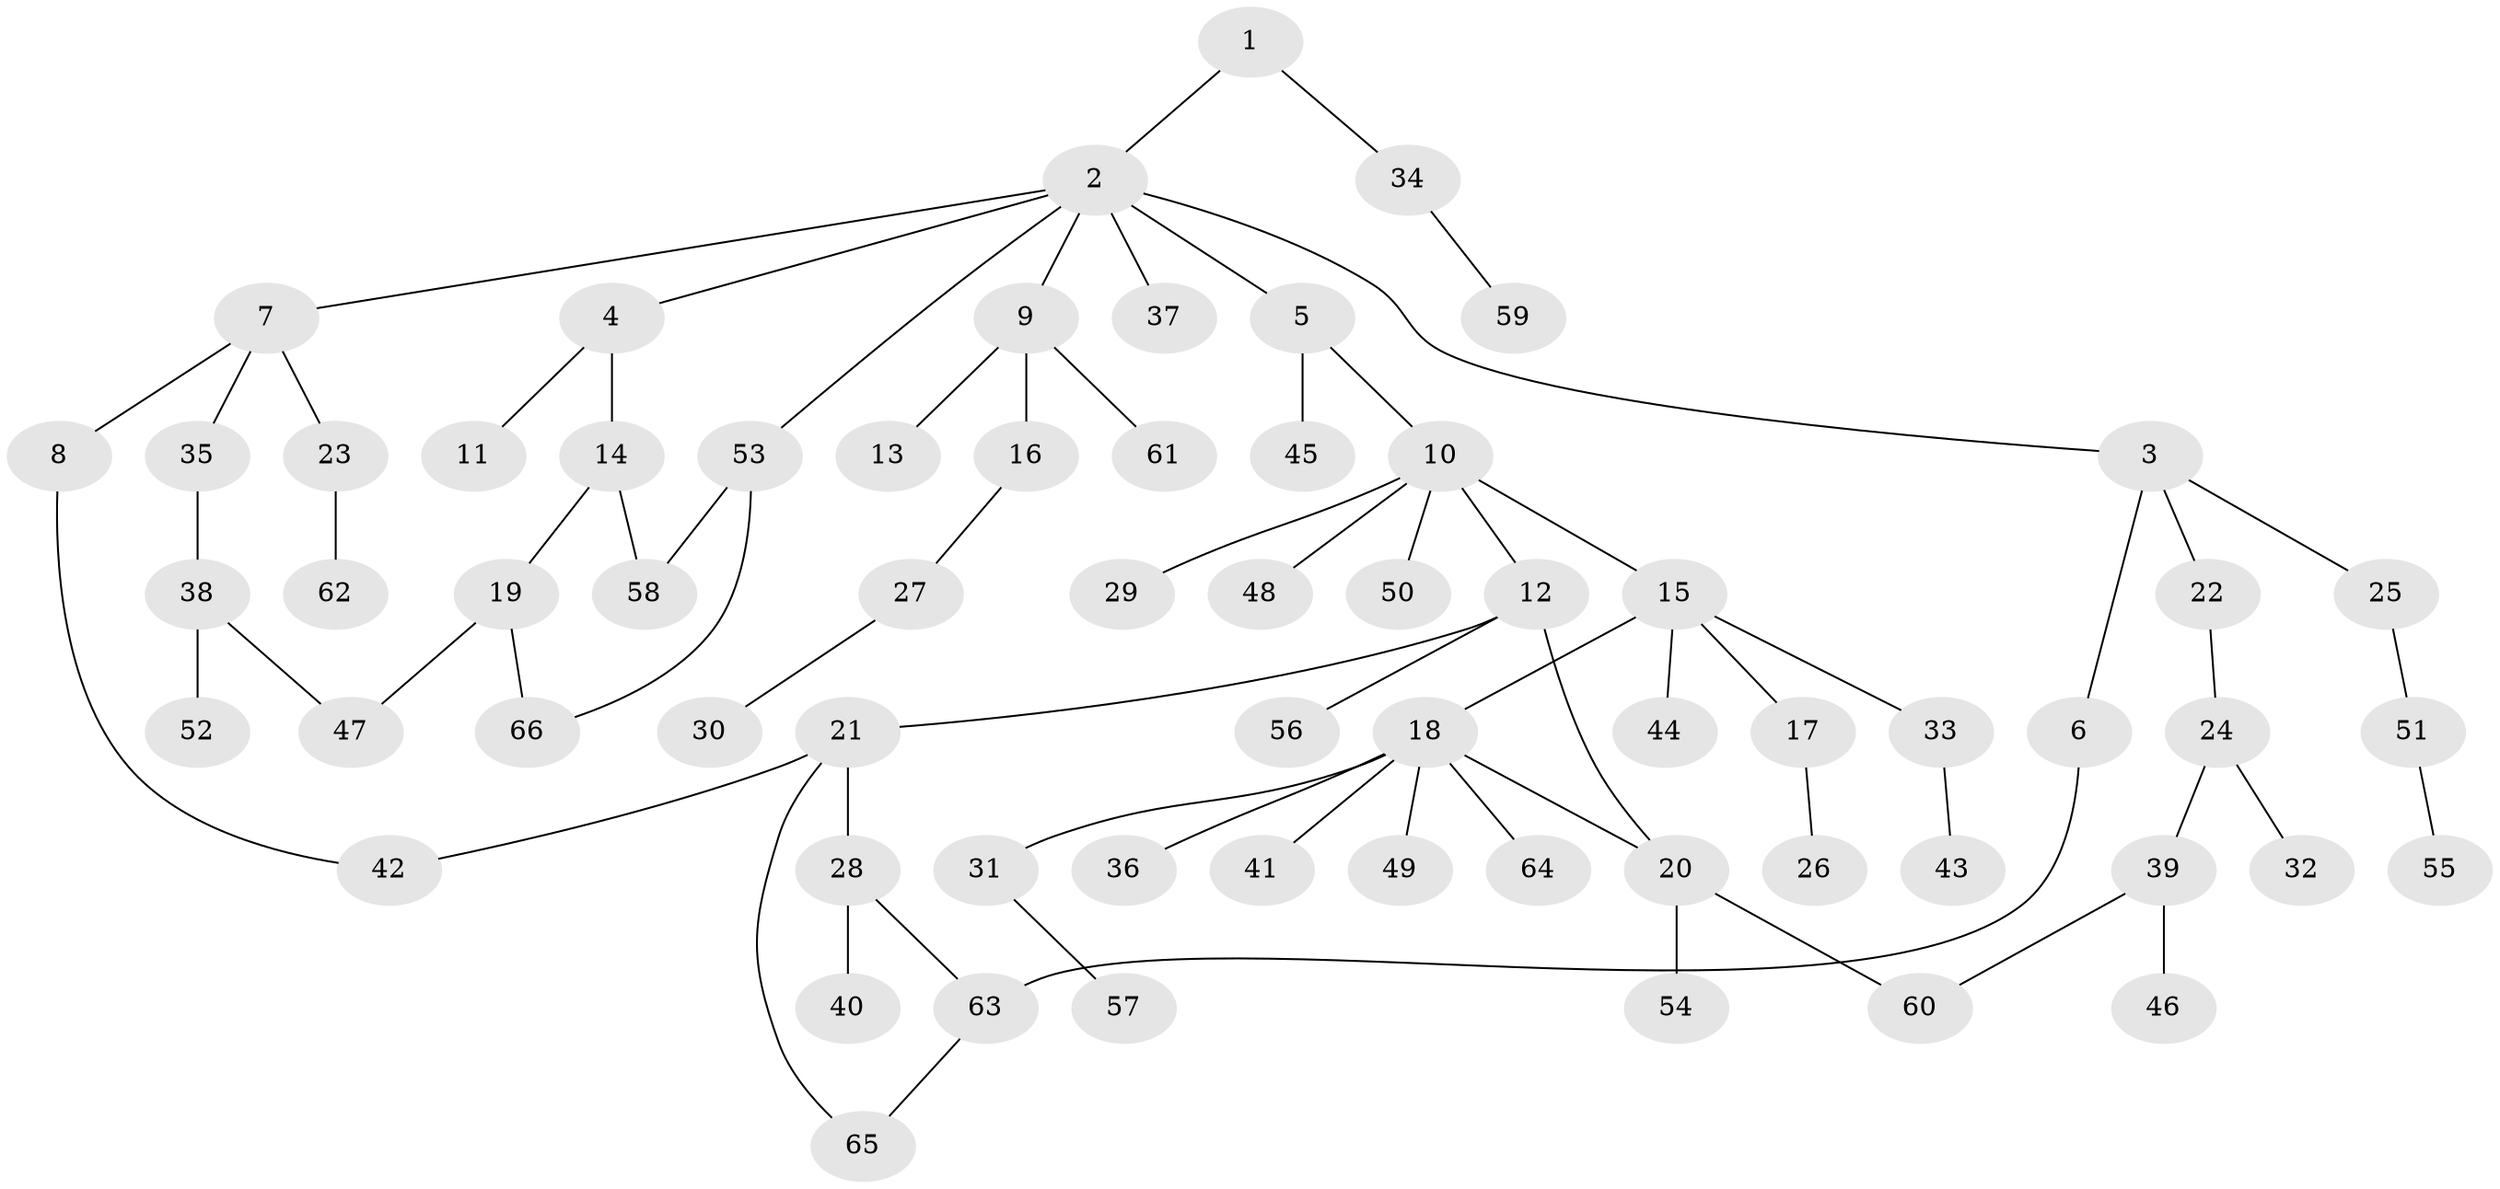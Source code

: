 // coarse degree distribution, {4: 0.14814814814814814, 2: 0.25925925925925924, 3: 0.14814814814814814, 1: 0.37037037037037035, 7: 0.037037037037037035, 5: 0.037037037037037035}
// Generated by graph-tools (version 1.1) at 2025/36/03/04/25 23:36:00]
// undirected, 66 vertices, 73 edges
graph export_dot {
  node [color=gray90,style=filled];
  1;
  2;
  3;
  4;
  5;
  6;
  7;
  8;
  9;
  10;
  11;
  12;
  13;
  14;
  15;
  16;
  17;
  18;
  19;
  20;
  21;
  22;
  23;
  24;
  25;
  26;
  27;
  28;
  29;
  30;
  31;
  32;
  33;
  34;
  35;
  36;
  37;
  38;
  39;
  40;
  41;
  42;
  43;
  44;
  45;
  46;
  47;
  48;
  49;
  50;
  51;
  52;
  53;
  54;
  55;
  56;
  57;
  58;
  59;
  60;
  61;
  62;
  63;
  64;
  65;
  66;
  1 -- 2;
  1 -- 34;
  2 -- 3;
  2 -- 4;
  2 -- 5;
  2 -- 7;
  2 -- 9;
  2 -- 37;
  2 -- 53;
  3 -- 6;
  3 -- 22;
  3 -- 25;
  4 -- 11;
  4 -- 14;
  5 -- 10;
  5 -- 45;
  6 -- 63;
  7 -- 8;
  7 -- 23;
  7 -- 35;
  8 -- 42;
  9 -- 13;
  9 -- 16;
  9 -- 61;
  10 -- 12;
  10 -- 15;
  10 -- 29;
  10 -- 48;
  10 -- 50;
  12 -- 21;
  12 -- 56;
  12 -- 20;
  14 -- 19;
  14 -- 58;
  15 -- 17;
  15 -- 18;
  15 -- 33;
  15 -- 44;
  16 -- 27;
  17 -- 26;
  18 -- 20;
  18 -- 31;
  18 -- 36;
  18 -- 41;
  18 -- 49;
  18 -- 64;
  19 -- 47;
  19 -- 66;
  20 -- 54;
  20 -- 60;
  21 -- 28;
  21 -- 65;
  21 -- 42;
  22 -- 24;
  23 -- 62;
  24 -- 32;
  24 -- 39;
  25 -- 51;
  27 -- 30;
  28 -- 40;
  28 -- 63;
  31 -- 57;
  33 -- 43;
  34 -- 59;
  35 -- 38;
  38 -- 52;
  38 -- 47;
  39 -- 46;
  39 -- 60;
  51 -- 55;
  53 -- 58;
  53 -- 66;
  63 -- 65;
}
